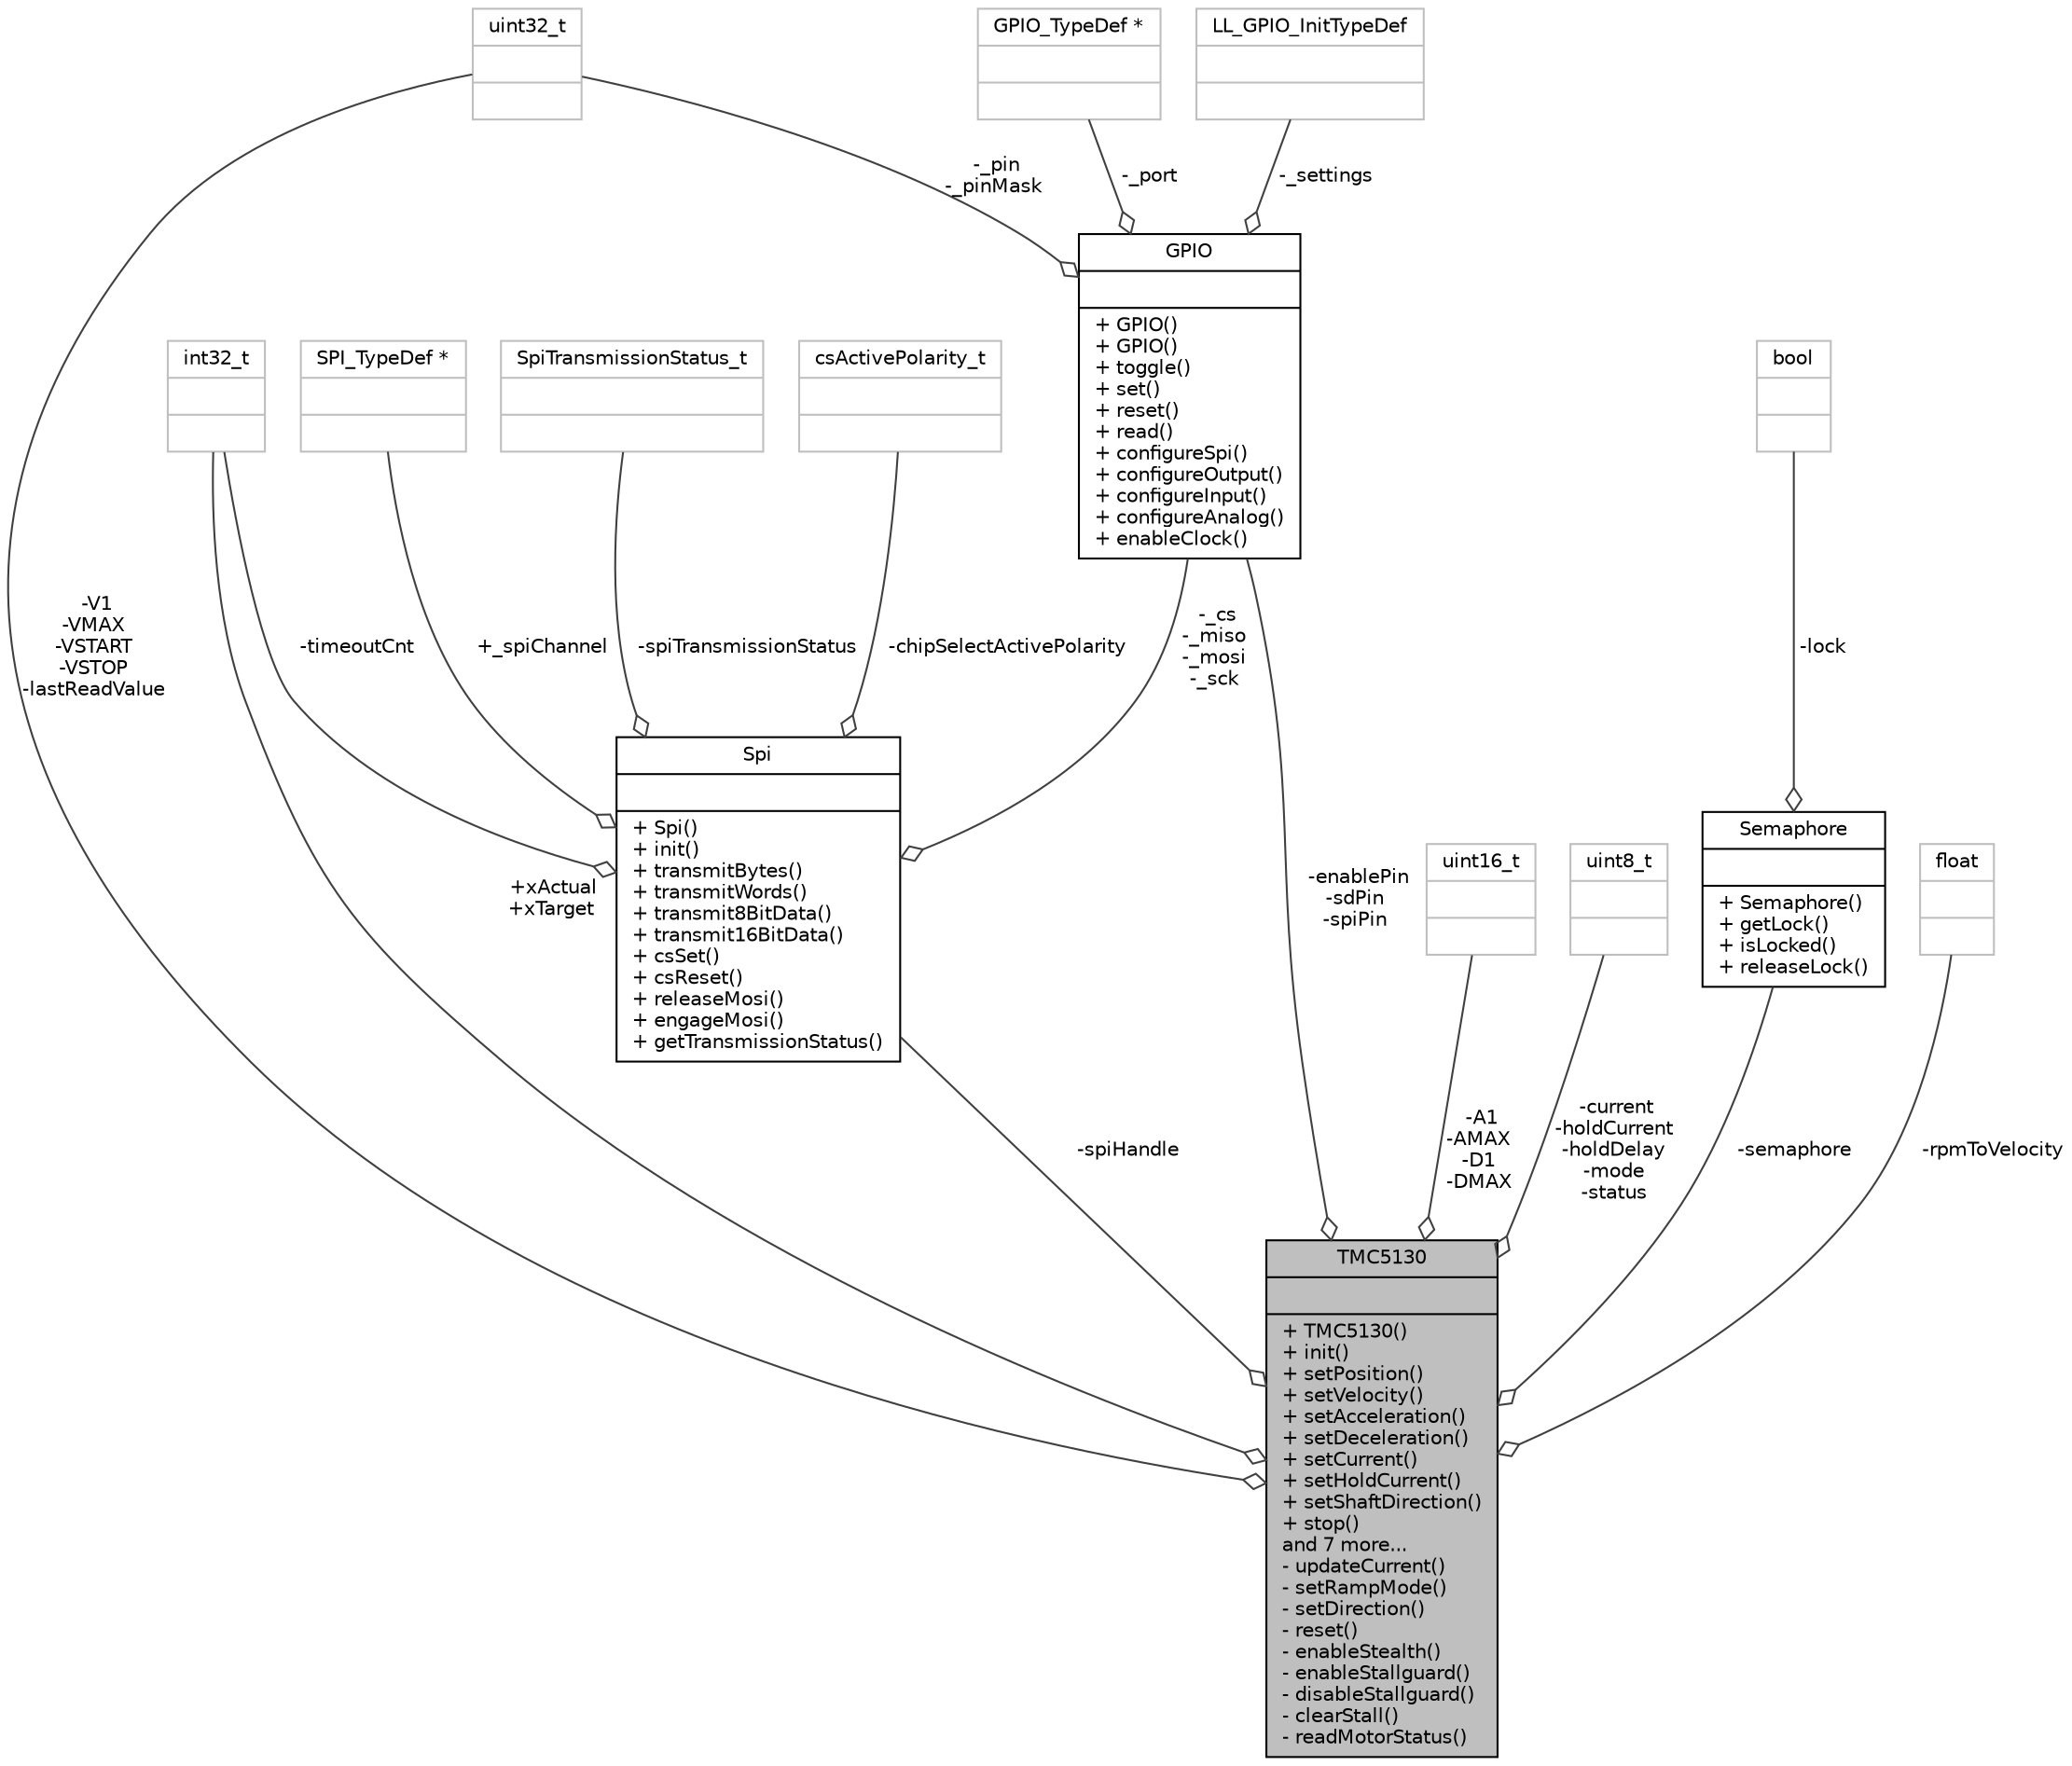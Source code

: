 digraph "TMC5130"
{
 // LATEX_PDF_SIZE
  edge [fontname="Helvetica",fontsize="10",labelfontname="Helvetica",labelfontsize="10"];
  node [fontname="Helvetica",fontsize="10",shape=record];
  Node1 [label="{TMC5130\n||+ TMC5130()\l+ init()\l+ setPosition()\l+ setVelocity()\l+ setAcceleration()\l+ setDeceleration()\l+ setCurrent()\l+ setHoldCurrent()\l+ setShaftDirection()\l+ stop()\land 7 more...\l- updateCurrent()\l- setRampMode()\l- setDirection()\l- reset()\l- enableStealth()\l- enableStallguard()\l- disableStallguard()\l- clearStall()\l- readMotorStatus()\l}",height=0.2,width=0.4,color="black", fillcolor="grey75", style="filled", fontcolor="black",tooltip=" "];
  Node2 -> Node1 [color="grey25",fontsize="10",style="solid",label=" +xActual\n+xTarget" ,arrowhead="odiamond",fontname="Helvetica"];
  Node2 [label="{int32_t\n||}",height=0.2,width=0.4,color="grey75", fillcolor="white", style="filled",tooltip=" "];
  Node3 -> Node1 [color="grey25",fontsize="10",style="solid",label=" -spiHandle" ,arrowhead="odiamond",fontname="Helvetica"];
  Node3 [label="{Spi\n||+ Spi()\l+ init()\l+ transmitBytes()\l+ transmitWords()\l+ transmit8BitData()\l+ transmit16BitData()\l+ csSet()\l+ csReset()\l+ releaseMosi()\l+ engageMosi()\l+ getTransmissionStatus()\l}",height=0.2,width=0.4,color="black", fillcolor="white", style="filled",URL="$classSpi.html",tooltip=" "];
  Node4 -> Node3 [color="grey25",fontsize="10",style="solid",label=" +_spiChannel" ,arrowhead="odiamond",fontname="Helvetica"];
  Node4 [label="{SPI_TypeDef *\n||}",height=0.2,width=0.4,color="grey75", fillcolor="white", style="filled",tooltip=" "];
  Node5 -> Node3 [color="grey25",fontsize="10",style="solid",label=" -_cs\n-_miso\n-_mosi\n-_sck" ,arrowhead="odiamond",fontname="Helvetica"];
  Node5 [label="{GPIO\n||+ GPIO()\l+ GPIO()\l+ toggle()\l+ set()\l+ reset()\l+ read()\l+ configureSpi()\l+ configureOutput()\l+ configureInput()\l+ configureAnalog()\l+ enableClock()\l}",height=0.2,width=0.4,color="black", fillcolor="white", style="filled",URL="$classGPIO.html",tooltip=" "];
  Node6 -> Node5 [color="grey25",fontsize="10",style="solid",label=" -_pin\n-_pinMask" ,arrowhead="odiamond",fontname="Helvetica"];
  Node6 [label="{uint32_t\n||}",height=0.2,width=0.4,color="grey75", fillcolor="white", style="filled",tooltip=" "];
  Node7 -> Node5 [color="grey25",fontsize="10",style="solid",label=" -_port" ,arrowhead="odiamond",fontname="Helvetica"];
  Node7 [label="{GPIO_TypeDef *\n||}",height=0.2,width=0.4,color="grey75", fillcolor="white", style="filled",tooltip=" "];
  Node8 -> Node5 [color="grey25",fontsize="10",style="solid",label=" -_settings" ,arrowhead="odiamond",fontname="Helvetica"];
  Node8 [label="{LL_GPIO_InitTypeDef\n||}",height=0.2,width=0.4,color="grey75", fillcolor="white", style="filled",tooltip=" "];
  Node9 -> Node3 [color="grey25",fontsize="10",style="solid",label=" -spiTransmissionStatus" ,arrowhead="odiamond",fontname="Helvetica"];
  Node9 [label="{SpiTransmissionStatus_t\n||}",height=0.2,width=0.4,color="grey75", fillcolor="white", style="filled",tooltip=" "];
  Node10 -> Node3 [color="grey25",fontsize="10",style="solid",label=" -chipSelectActivePolarity" ,arrowhead="odiamond",fontname="Helvetica"];
  Node10 [label="{csActivePolarity_t\n||}",height=0.2,width=0.4,color="grey75", fillcolor="white", style="filled",tooltip=" "];
  Node2 -> Node3 [color="grey25",fontsize="10",style="solid",label=" -timeoutCnt" ,arrowhead="odiamond",fontname="Helvetica"];
  Node5 -> Node1 [color="grey25",fontsize="10",style="solid",label=" -enablePin\n-sdPin\n-spiPin" ,arrowhead="odiamond",fontname="Helvetica"];
  Node6 -> Node1 [color="grey25",fontsize="10",style="solid",label=" -V1\n-VMAX\n-VSTART\n-VSTOP\n-lastReadValue" ,arrowhead="odiamond",fontname="Helvetica"];
  Node11 -> Node1 [color="grey25",fontsize="10",style="solid",label=" -A1\n-AMAX\n-D1\n-DMAX" ,arrowhead="odiamond",fontname="Helvetica"];
  Node11 [label="{uint16_t\n||}",height=0.2,width=0.4,color="grey75", fillcolor="white", style="filled",tooltip=" "];
  Node12 -> Node1 [color="grey25",fontsize="10",style="solid",label=" -current\n-holdCurrent\n-holdDelay\n-mode\n-status" ,arrowhead="odiamond",fontname="Helvetica"];
  Node12 [label="{uint8_t\n||}",height=0.2,width=0.4,color="grey75", fillcolor="white", style="filled",tooltip=" "];
  Node13 -> Node1 [color="grey25",fontsize="10",style="solid",label=" -semaphore" ,arrowhead="odiamond",fontname="Helvetica"];
  Node13 [label="{Semaphore\n||+ Semaphore()\l+ getLock()\l+ isLocked()\l+ releaseLock()\l}",height=0.2,width=0.4,color="black", fillcolor="white", style="filled",URL="$classSemaphore.html",tooltip=" "];
  Node14 -> Node13 [color="grey25",fontsize="10",style="solid",label=" -lock" ,arrowhead="odiamond",fontname="Helvetica"];
  Node14 [label="{bool\n||}",height=0.2,width=0.4,color="grey75", fillcolor="white", style="filled",tooltip=" "];
  Node15 -> Node1 [color="grey25",fontsize="10",style="solid",label=" -rpmToVelocity" ,arrowhead="odiamond",fontname="Helvetica"];
  Node15 [label="{float\n||}",height=0.2,width=0.4,color="grey75", fillcolor="white", style="filled",tooltip=" "];
}
